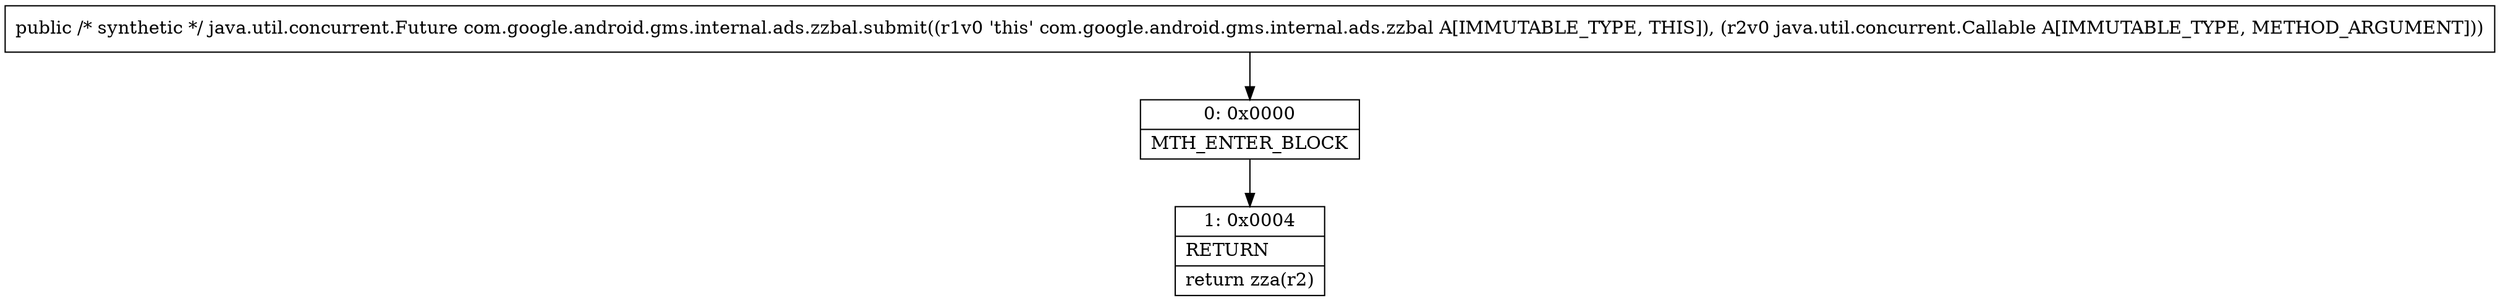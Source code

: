 digraph "CFG forcom.google.android.gms.internal.ads.zzbal.submit(Ljava\/util\/concurrent\/Callable;)Ljava\/util\/concurrent\/Future;" {
Node_0 [shape=record,label="{0\:\ 0x0000|MTH_ENTER_BLOCK\l}"];
Node_1 [shape=record,label="{1\:\ 0x0004|RETURN\l|return zza(r2)\l}"];
MethodNode[shape=record,label="{public \/* synthetic *\/ java.util.concurrent.Future com.google.android.gms.internal.ads.zzbal.submit((r1v0 'this' com.google.android.gms.internal.ads.zzbal A[IMMUTABLE_TYPE, THIS]), (r2v0 java.util.concurrent.Callable A[IMMUTABLE_TYPE, METHOD_ARGUMENT])) }"];
MethodNode -> Node_0;
Node_0 -> Node_1;
}

